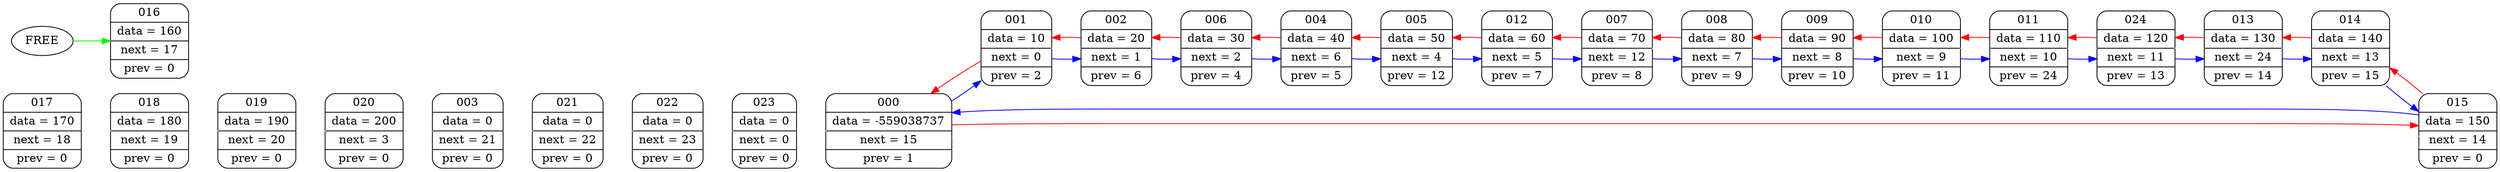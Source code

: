 digraph G
	{
	rankdir = LR
	node000 [shape=Mrecord; label = " {000} | {data = -559038737} | {next = 15} |{ prev = 1 }"];
	node001 [shape=Mrecord; label = " {001} | {data = 10} | {next = 0} |{ prev = 2 }"];
	node002 [shape=Mrecord; label = " {002} | {data = 20} | {next = 1} |{ prev = 6 }"];
	node003 [shape=Mrecord; label = " {003} | {data = 0} | {next = 21} |{ prev = 0 }"];
	node004 [shape=Mrecord; label = " {004} | {data = 40} | {next = 6} |{ prev = 5 }"];
	node005 [shape=Mrecord; label = " {005} | {data = 50} | {next = 4} |{ prev = 12 }"];
	node006 [shape=Mrecord; label = " {006} | {data = 30} | {next = 2} |{ prev = 4 }"];
	node007 [shape=Mrecord; label = " {007} | {data = 70} | {next = 12} |{ prev = 8 }"];
	node008 [shape=Mrecord; label = " {008} | {data = 80} | {next = 7} |{ prev = 9 }"];
	node009 [shape=Mrecord; label = " {009} | {data = 90} | {next = 8} |{ prev = 10 }"];
	node010 [shape=Mrecord; label = " {010} | {data = 100} | {next = 9} |{ prev = 11 }"];
	node011 [shape=Mrecord; label = " {011} | {data = 110} | {next = 10} |{ prev = 24 }"];
	node012 [shape=Mrecord; label = " {012} | {data = 60} | {next = 5} |{ prev = 7 }"];
	node013 [shape=Mrecord; label = " {013} | {data = 130} | {next = 24} |{ prev = 14 }"];
	node014 [shape=Mrecord; label = " {014} | {data = 140} | {next = 13} |{ prev = 15 }"];
	node015 [shape=Mrecord; label = " {015} | {data = 150} | {next = 14} |{ prev = 0 }"];
	node016 [shape=Mrecord; label = " {016} | {data = 160} | {next = 17} |{ prev = 0 }"];
	node017 [shape=Mrecord; label = " {017} | {data = 170} | {next = 18} |{ prev = 0 }"];
	node018 [shape=Mrecord; label = " {018} | {data = 180} | {next = 19} |{ prev = 0 }"];
	node019 [shape=Mrecord; label = " {019} | {data = 190} | {next = 20} |{ prev = 0 }"];
	node020 [shape=Mrecord; label = " {020} | {data = 200} | {next = 3} |{ prev = 0 }"];
	node021 [shape=Mrecord; label = " {021} | {data = 0} | {next = 22} |{ prev = 0 }"];
	node022 [shape=Mrecord; label = " {022} | {data = 0} | {next = 23} |{ prev = 0 }"];
	node023 [shape=Mrecord; label = " {023} | {data = 0} | {next = 0} |{ prev = 0 }"];
	node024 [shape=Mrecord; label = " {024} | {data = 120} | {next = 11} |{ prev = 13 }"];
	node015 -> node014 [weight = 1000; color = white; ];
	node000 -> node015 [weight = 1000; color = white; ];
	node001 -> node000 [weight = 1000; color = white; ];
	node021 -> node022 [weight = 1000; color = white; ];
	node006 -> node002 [weight = 1000; color = white; ];
	node004 -> node006 [weight = 1000; color = white; ];
	node002 -> node001 [weight = 1000; color = white; ];
	node012 -> node005 [weight = 1000; color = white; ];
	node007 -> node012 [weight = 1000; color = white; ];
	node008 -> node007 [weight = 1000; color = white; ];
	node009 -> node008 [weight = 1000; color = white; ];
	node010 -> node009 [weight = 1000; color = white; ];
	node005 -> node004 [weight = 1000; color = white; ];
	node024 -> node011 [weight = 1000; color = white; ];
	node013 -> node024 [weight = 1000; color = white; ];
	node014 -> node013 [weight = 1000; color = white; ];
	node017 -> node018 [weight = 1000; color = white; ];
	node018 -> node019 [weight = 1000; color = white; ];
	node019 -> node020 [weight = 1000; color = white; ];
	node020 -> node003 [weight = 1000; color = white; ];
	node003 -> node021 [weight = 1000; color = white; ];
	node022 -> node023 [weight = 1000; color = white; ];
	node023 -> node000 [weight = 1000; color = white; ];
	node000 -> node015 [weight = 1000; color = white; ];
	node011 -> node010 [weight = 1000; color = white; ];
	node000 ->node015 [weight = 100; color = red;]
	node015 ->node014 [weight = 100; color = red;]
	node014 ->node013 [weight = 100; color = red;]
	node013 ->node024 [weight = 100; color = red;]
	node024 ->node011 [weight = 100; color = red;]
	node011 ->node010 [weight = 100; color = red;]
	node010 ->node009 [weight = 100; color = red;]
	node009 ->node008 [weight = 100; color = red;]
	node008 ->node007 [weight = 100; color = red;]
	node007 ->node012 [weight = 100; color = red;]
	node012 ->node005 [weight = 100; color = red;]
	node005 ->node004 [weight = 100; color = red;]
	node004 ->node006 [weight = 100; color = red;]
	node006 ->node002 [weight = 100; color = red;]
	node002 ->node001 [weight = 100; color = red;]
	node001 ->node000 [weight = 100; color = red;]
	node000 -> node001 [color = blue;]
	node001 -> node002 [color = blue;]
	node002 -> node006 [color = blue;]
	node006 -> node004 [color = blue;]
	node004 -> node005 [color = blue;]
	node005 -> node012 [color = blue;]
	node012 -> node007 [color = blue;]
	node007 -> node008 [color = blue;]
	node008 -> node009 [color = blue;]
	node009 -> node010 [color = blue;]
	node010 -> node011 [color = blue;]
	node011 -> node024 [color = blue;]
	node024 -> node013 [color = blue;]
	node013 -> node014 [color = blue;]
	node014 -> node015 [color = blue;]
	node015 -> node000 [color = blue;]
	FREE -> node016 [color = green;]
	}